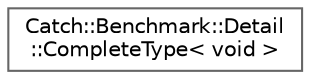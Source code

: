 digraph "Graphical Class Hierarchy"
{
 // LATEX_PDF_SIZE
  bgcolor="transparent";
  edge [fontname=Helvetica,fontsize=10,labelfontname=Helvetica,labelfontsize=10];
  node [fontname=Helvetica,fontsize=10,shape=box,height=0.2,width=0.4];
  rankdir="LR";
  Node0 [id="Node000000",label="Catch::Benchmark::Detail\l::CompleteType\< void \>",height=0.2,width=0.4,color="grey40", fillcolor="white", style="filled",URL="$structCatch_1_1Benchmark_1_1Detail_1_1CompleteType_3_01void_01_4.html",tooltip=" "];
}
